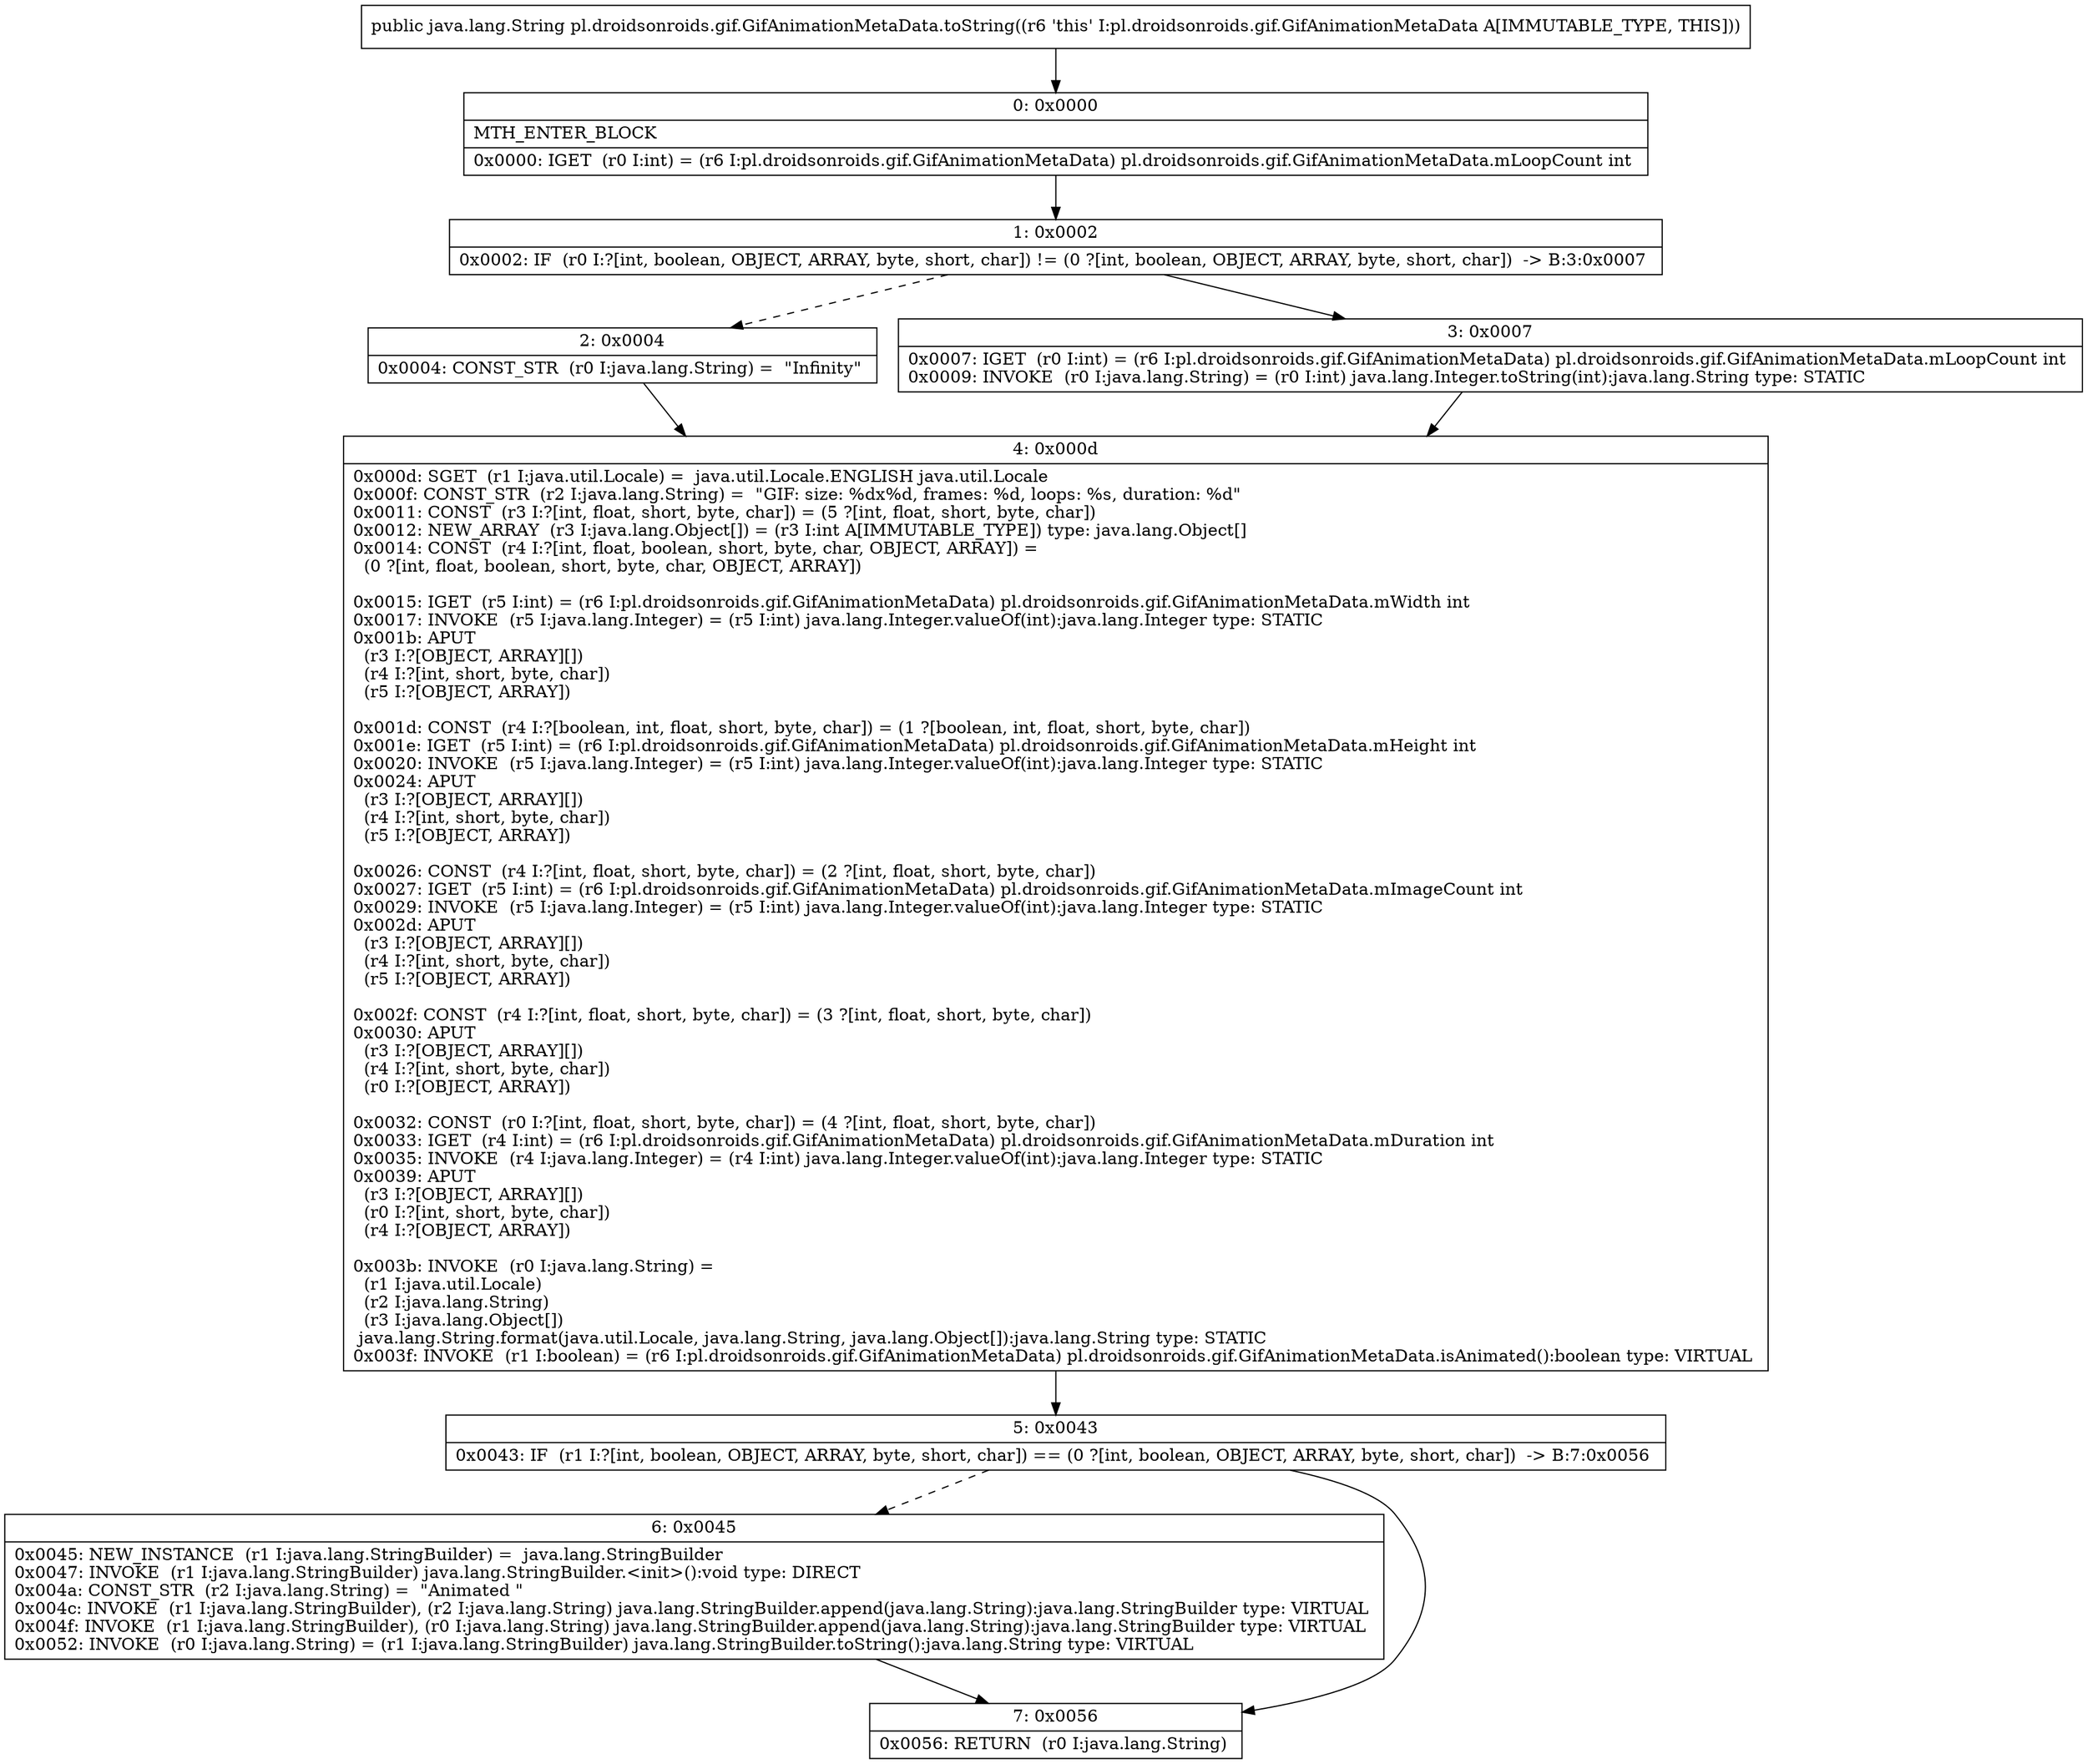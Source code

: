 digraph "CFG forpl.droidsonroids.gif.GifAnimationMetaData.toString()Ljava\/lang\/String;" {
Node_0 [shape=record,label="{0\:\ 0x0000|MTH_ENTER_BLOCK\l|0x0000: IGET  (r0 I:int) = (r6 I:pl.droidsonroids.gif.GifAnimationMetaData) pl.droidsonroids.gif.GifAnimationMetaData.mLoopCount int \l}"];
Node_1 [shape=record,label="{1\:\ 0x0002|0x0002: IF  (r0 I:?[int, boolean, OBJECT, ARRAY, byte, short, char]) != (0 ?[int, boolean, OBJECT, ARRAY, byte, short, char])  \-\> B:3:0x0007 \l}"];
Node_2 [shape=record,label="{2\:\ 0x0004|0x0004: CONST_STR  (r0 I:java.lang.String) =  \"Infinity\" \l}"];
Node_3 [shape=record,label="{3\:\ 0x0007|0x0007: IGET  (r0 I:int) = (r6 I:pl.droidsonroids.gif.GifAnimationMetaData) pl.droidsonroids.gif.GifAnimationMetaData.mLoopCount int \l0x0009: INVOKE  (r0 I:java.lang.String) = (r0 I:int) java.lang.Integer.toString(int):java.lang.String type: STATIC \l}"];
Node_4 [shape=record,label="{4\:\ 0x000d|0x000d: SGET  (r1 I:java.util.Locale) =  java.util.Locale.ENGLISH java.util.Locale \l0x000f: CONST_STR  (r2 I:java.lang.String) =  \"GIF: size: %dx%d, frames: %d, loops: %s, duration: %d\" \l0x0011: CONST  (r3 I:?[int, float, short, byte, char]) = (5 ?[int, float, short, byte, char]) \l0x0012: NEW_ARRAY  (r3 I:java.lang.Object[]) = (r3 I:int A[IMMUTABLE_TYPE]) type: java.lang.Object[] \l0x0014: CONST  (r4 I:?[int, float, boolean, short, byte, char, OBJECT, ARRAY]) = \l  (0 ?[int, float, boolean, short, byte, char, OBJECT, ARRAY])\l \l0x0015: IGET  (r5 I:int) = (r6 I:pl.droidsonroids.gif.GifAnimationMetaData) pl.droidsonroids.gif.GifAnimationMetaData.mWidth int \l0x0017: INVOKE  (r5 I:java.lang.Integer) = (r5 I:int) java.lang.Integer.valueOf(int):java.lang.Integer type: STATIC \l0x001b: APUT  \l  (r3 I:?[OBJECT, ARRAY][])\l  (r4 I:?[int, short, byte, char])\l  (r5 I:?[OBJECT, ARRAY])\l \l0x001d: CONST  (r4 I:?[boolean, int, float, short, byte, char]) = (1 ?[boolean, int, float, short, byte, char]) \l0x001e: IGET  (r5 I:int) = (r6 I:pl.droidsonroids.gif.GifAnimationMetaData) pl.droidsonroids.gif.GifAnimationMetaData.mHeight int \l0x0020: INVOKE  (r5 I:java.lang.Integer) = (r5 I:int) java.lang.Integer.valueOf(int):java.lang.Integer type: STATIC \l0x0024: APUT  \l  (r3 I:?[OBJECT, ARRAY][])\l  (r4 I:?[int, short, byte, char])\l  (r5 I:?[OBJECT, ARRAY])\l \l0x0026: CONST  (r4 I:?[int, float, short, byte, char]) = (2 ?[int, float, short, byte, char]) \l0x0027: IGET  (r5 I:int) = (r6 I:pl.droidsonroids.gif.GifAnimationMetaData) pl.droidsonroids.gif.GifAnimationMetaData.mImageCount int \l0x0029: INVOKE  (r5 I:java.lang.Integer) = (r5 I:int) java.lang.Integer.valueOf(int):java.lang.Integer type: STATIC \l0x002d: APUT  \l  (r3 I:?[OBJECT, ARRAY][])\l  (r4 I:?[int, short, byte, char])\l  (r5 I:?[OBJECT, ARRAY])\l \l0x002f: CONST  (r4 I:?[int, float, short, byte, char]) = (3 ?[int, float, short, byte, char]) \l0x0030: APUT  \l  (r3 I:?[OBJECT, ARRAY][])\l  (r4 I:?[int, short, byte, char])\l  (r0 I:?[OBJECT, ARRAY])\l \l0x0032: CONST  (r0 I:?[int, float, short, byte, char]) = (4 ?[int, float, short, byte, char]) \l0x0033: IGET  (r4 I:int) = (r6 I:pl.droidsonroids.gif.GifAnimationMetaData) pl.droidsonroids.gif.GifAnimationMetaData.mDuration int \l0x0035: INVOKE  (r4 I:java.lang.Integer) = (r4 I:int) java.lang.Integer.valueOf(int):java.lang.Integer type: STATIC \l0x0039: APUT  \l  (r3 I:?[OBJECT, ARRAY][])\l  (r0 I:?[int, short, byte, char])\l  (r4 I:?[OBJECT, ARRAY])\l \l0x003b: INVOKE  (r0 I:java.lang.String) = \l  (r1 I:java.util.Locale)\l  (r2 I:java.lang.String)\l  (r3 I:java.lang.Object[])\l java.lang.String.format(java.util.Locale, java.lang.String, java.lang.Object[]):java.lang.String type: STATIC \l0x003f: INVOKE  (r1 I:boolean) = (r6 I:pl.droidsonroids.gif.GifAnimationMetaData) pl.droidsonroids.gif.GifAnimationMetaData.isAnimated():boolean type: VIRTUAL \l}"];
Node_5 [shape=record,label="{5\:\ 0x0043|0x0043: IF  (r1 I:?[int, boolean, OBJECT, ARRAY, byte, short, char]) == (0 ?[int, boolean, OBJECT, ARRAY, byte, short, char])  \-\> B:7:0x0056 \l}"];
Node_6 [shape=record,label="{6\:\ 0x0045|0x0045: NEW_INSTANCE  (r1 I:java.lang.StringBuilder) =  java.lang.StringBuilder \l0x0047: INVOKE  (r1 I:java.lang.StringBuilder) java.lang.StringBuilder.\<init\>():void type: DIRECT \l0x004a: CONST_STR  (r2 I:java.lang.String) =  \"Animated \" \l0x004c: INVOKE  (r1 I:java.lang.StringBuilder), (r2 I:java.lang.String) java.lang.StringBuilder.append(java.lang.String):java.lang.StringBuilder type: VIRTUAL \l0x004f: INVOKE  (r1 I:java.lang.StringBuilder), (r0 I:java.lang.String) java.lang.StringBuilder.append(java.lang.String):java.lang.StringBuilder type: VIRTUAL \l0x0052: INVOKE  (r0 I:java.lang.String) = (r1 I:java.lang.StringBuilder) java.lang.StringBuilder.toString():java.lang.String type: VIRTUAL \l}"];
Node_7 [shape=record,label="{7\:\ 0x0056|0x0056: RETURN  (r0 I:java.lang.String) \l}"];
MethodNode[shape=record,label="{public java.lang.String pl.droidsonroids.gif.GifAnimationMetaData.toString((r6 'this' I:pl.droidsonroids.gif.GifAnimationMetaData A[IMMUTABLE_TYPE, THIS])) }"];
MethodNode -> Node_0;
Node_0 -> Node_1;
Node_1 -> Node_2[style=dashed];
Node_1 -> Node_3;
Node_2 -> Node_4;
Node_3 -> Node_4;
Node_4 -> Node_5;
Node_5 -> Node_6[style=dashed];
Node_5 -> Node_7;
Node_6 -> Node_7;
}

